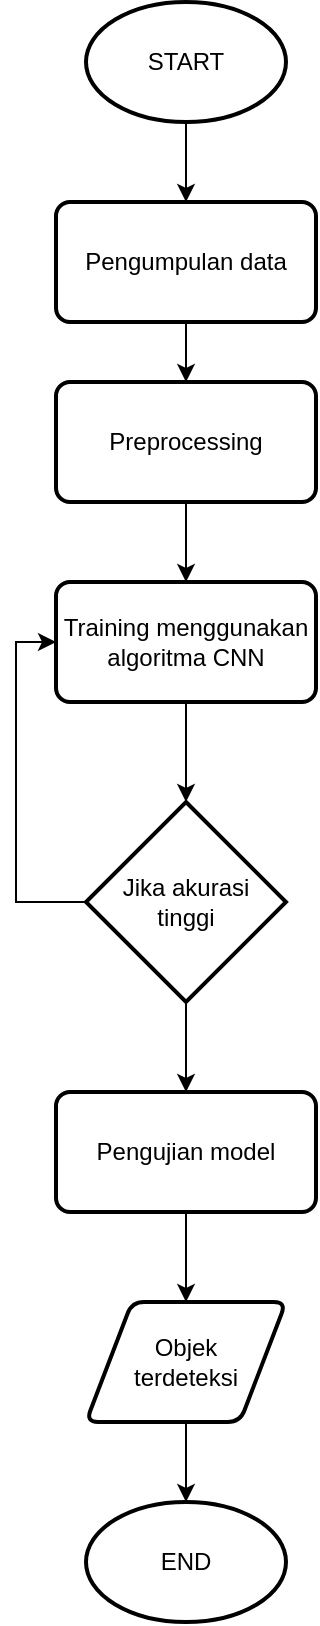 <mxfile version="20.5.1" type="device"><diagram id="C5RBs43oDa-KdzZeNtuy" name="Page-1"><mxGraphModel dx="1038" dy="539" grid="1" gridSize="10" guides="1" tooltips="1" connect="1" arrows="1" fold="1" page="1" pageScale="1" pageWidth="827" pageHeight="1169" math="0" shadow="0"><root><mxCell id="WIyWlLk6GJQsqaUBKTNV-0"/><mxCell id="WIyWlLk6GJQsqaUBKTNV-1" parent="WIyWlLk6GJQsqaUBKTNV-0"/><mxCell id="IrF5DNIlx2VedbR6kpMw-10" value="" style="edgeStyle=orthogonalEdgeStyle;rounded=0;orthogonalLoop=1;jettySize=auto;html=1;" edge="1" parent="WIyWlLk6GJQsqaUBKTNV-1" source="IrF5DNIlx2VedbR6kpMw-0" target="IrF5DNIlx2VedbR6kpMw-1"><mxGeometry relative="1" as="geometry"/></mxCell><mxCell id="IrF5DNIlx2VedbR6kpMw-0" value="START" style="strokeWidth=2;html=1;shape=mxgraph.flowchart.start_1;whiteSpace=wrap;" vertex="1" parent="WIyWlLk6GJQsqaUBKTNV-1"><mxGeometry x="350" y="40" width="100" height="60" as="geometry"/></mxCell><mxCell id="IrF5DNIlx2VedbR6kpMw-9" value="" style="edgeStyle=orthogonalEdgeStyle;rounded=0;orthogonalLoop=1;jettySize=auto;html=1;" edge="1" parent="WIyWlLk6GJQsqaUBKTNV-1" source="IrF5DNIlx2VedbR6kpMw-1" target="IrF5DNIlx2VedbR6kpMw-2"><mxGeometry relative="1" as="geometry"/></mxCell><mxCell id="IrF5DNIlx2VedbR6kpMw-1" value="Pengumpulan data" style="rounded=1;whiteSpace=wrap;html=1;absoluteArcSize=1;arcSize=14;strokeWidth=2;" vertex="1" parent="WIyWlLk6GJQsqaUBKTNV-1"><mxGeometry x="335" y="140" width="130" height="60" as="geometry"/></mxCell><mxCell id="IrF5DNIlx2VedbR6kpMw-8" value="" style="edgeStyle=orthogonalEdgeStyle;rounded=0;orthogonalLoop=1;jettySize=auto;html=1;" edge="1" parent="WIyWlLk6GJQsqaUBKTNV-1" source="IrF5DNIlx2VedbR6kpMw-2" target="IrF5DNIlx2VedbR6kpMw-3"><mxGeometry relative="1" as="geometry"/></mxCell><mxCell id="IrF5DNIlx2VedbR6kpMw-2" value="Preprocessing&lt;span style=&quot;color: rgba(0, 0, 0, 0); font-family: monospace; font-size: 0px; text-align: start;&quot;&gt;%3CmxGraphModel%3E%3Croot%3E%3CmxCell%20id%3D%220%22%2F%3E%3CmxCell%20id%3D%221%22%20parent%3D%220%22%2F%3E%3CmxCell%20id%3D%222%22%20value%3D%22Pengumpulan%20data%22%20style%3D%22rounded%3D1%3BwhiteSpace%3Dwrap%3Bhtml%3D1%3BabsoluteArcSize%3D1%3BarcSize%3D14%3BstrokeWidth%3D2%3B%22%20vertex%3D%221%22%20parent%3D%221%22%3E%3CmxGeometry%20x%3D%22335%22%20y%3D%22140%22%20width%3D%22130%22%20height%3D%2260%22%20as%3D%22geometry%22%2F%3E%3C%2FmxCell%3E%3C%2Froot%3E%3C%2FmxGraphModel%3E&lt;/span&gt;" style="rounded=1;whiteSpace=wrap;html=1;absoluteArcSize=1;arcSize=14;strokeWidth=2;" vertex="1" parent="WIyWlLk6GJQsqaUBKTNV-1"><mxGeometry x="335" y="230" width="130" height="60" as="geometry"/></mxCell><mxCell id="IrF5DNIlx2VedbR6kpMw-7" value="" style="edgeStyle=orthogonalEdgeStyle;rounded=0;orthogonalLoop=1;jettySize=auto;html=1;" edge="1" parent="WIyWlLk6GJQsqaUBKTNV-1" source="IrF5DNIlx2VedbR6kpMw-3" target="IrF5DNIlx2VedbR6kpMw-4"><mxGeometry relative="1" as="geometry"/></mxCell><mxCell id="IrF5DNIlx2VedbR6kpMw-3" value="Training menggunakan algoritma CNN" style="rounded=1;whiteSpace=wrap;html=1;absoluteArcSize=1;arcSize=14;strokeWidth=2;" vertex="1" parent="WIyWlLk6GJQsqaUBKTNV-1"><mxGeometry x="335" y="330" width="130" height="60" as="geometry"/></mxCell><mxCell id="IrF5DNIlx2VedbR6kpMw-6" value="" style="edgeStyle=orthogonalEdgeStyle;rounded=0;orthogonalLoop=1;jettySize=auto;html=1;" edge="1" parent="WIyWlLk6GJQsqaUBKTNV-1" source="IrF5DNIlx2VedbR6kpMw-4" target="IrF5DNIlx2VedbR6kpMw-5"><mxGeometry relative="1" as="geometry"/></mxCell><mxCell id="IrF5DNIlx2VedbR6kpMw-12" value="" style="edgeStyle=orthogonalEdgeStyle;rounded=0;orthogonalLoop=1;jettySize=auto;html=1;entryX=0;entryY=0.5;entryDx=0;entryDy=0;" edge="1" parent="WIyWlLk6GJQsqaUBKTNV-1" source="IrF5DNIlx2VedbR6kpMw-4" target="IrF5DNIlx2VedbR6kpMw-3"><mxGeometry relative="1" as="geometry"><mxPoint x="240" y="350" as="targetPoint"/><Array as="points"><mxPoint x="315" y="490"/><mxPoint x="315" y="360"/></Array></mxGeometry></mxCell><mxCell id="IrF5DNIlx2VedbR6kpMw-4" value="Jika akurasi &lt;br&gt;tinggi" style="strokeWidth=2;html=1;shape=mxgraph.flowchart.decision;whiteSpace=wrap;" vertex="1" parent="WIyWlLk6GJQsqaUBKTNV-1"><mxGeometry x="350" y="440" width="100" height="100" as="geometry"/></mxCell><mxCell id="IrF5DNIlx2VedbR6kpMw-14" value="" style="edgeStyle=orthogonalEdgeStyle;rounded=0;orthogonalLoop=1;jettySize=auto;html=1;" edge="1" parent="WIyWlLk6GJQsqaUBKTNV-1" source="IrF5DNIlx2VedbR6kpMw-5" target="IrF5DNIlx2VedbR6kpMw-13"><mxGeometry relative="1" as="geometry"/></mxCell><mxCell id="IrF5DNIlx2VedbR6kpMw-5" value="Pengujian model" style="rounded=1;whiteSpace=wrap;html=1;absoluteArcSize=1;arcSize=14;strokeWidth=2;" vertex="1" parent="WIyWlLk6GJQsqaUBKTNV-1"><mxGeometry x="335" y="585" width="130" height="60" as="geometry"/></mxCell><mxCell id="IrF5DNIlx2VedbR6kpMw-16" value="" style="edgeStyle=orthogonalEdgeStyle;rounded=0;orthogonalLoop=1;jettySize=auto;html=1;" edge="1" parent="WIyWlLk6GJQsqaUBKTNV-1" source="IrF5DNIlx2VedbR6kpMw-13" target="IrF5DNIlx2VedbR6kpMw-15"><mxGeometry relative="1" as="geometry"/></mxCell><mxCell id="IrF5DNIlx2VedbR6kpMw-13" value="Objek &lt;br&gt;terdeteksi" style="shape=parallelogram;html=1;strokeWidth=2;perimeter=parallelogramPerimeter;whiteSpace=wrap;rounded=1;arcSize=12;size=0.23;" vertex="1" parent="WIyWlLk6GJQsqaUBKTNV-1"><mxGeometry x="350" y="690" width="100" height="60" as="geometry"/></mxCell><mxCell id="IrF5DNIlx2VedbR6kpMw-15" value="END" style="strokeWidth=2;html=1;shape=mxgraph.flowchart.start_1;whiteSpace=wrap;" vertex="1" parent="WIyWlLk6GJQsqaUBKTNV-1"><mxGeometry x="350" y="790" width="100" height="60" as="geometry"/></mxCell></root></mxGraphModel></diagram></mxfile>